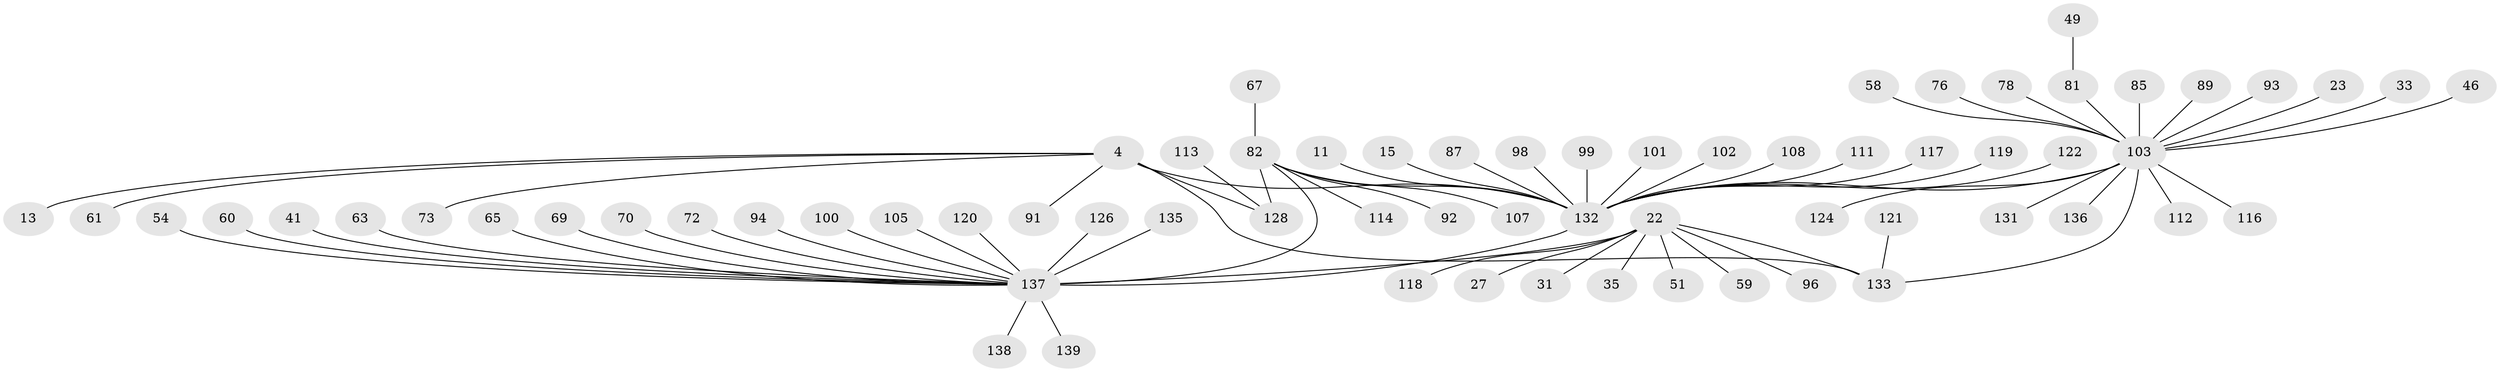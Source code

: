 // original degree distribution, {21: 0.007194244604316547, 13: 0.014388489208633094, 6: 0.04316546762589928, 9: 0.007194244604316547, 4: 0.03597122302158273, 2: 0.15827338129496402, 1: 0.5899280575539568, 3: 0.1079136690647482, 10: 0.007194244604316547, 8: 0.007194244604316547, 5: 0.014388489208633094, 7: 0.007194244604316547}
// Generated by graph-tools (version 1.1) at 2025/51/03/04/25 21:51:39]
// undirected, 69 vertices, 72 edges
graph export_dot {
graph [start="1"]
  node [color=gray90,style=filled];
  4;
  11;
  13 [super="+7"];
  15;
  22;
  23;
  27;
  31;
  33;
  35;
  41;
  46;
  49;
  51;
  54;
  58;
  59;
  60;
  61;
  63;
  65;
  67;
  69;
  70;
  72;
  73;
  76;
  78;
  81 [super="+26"];
  82 [super="+2+8+56+57+64"];
  85;
  87;
  89;
  91;
  92;
  93;
  94;
  96 [super="+40"];
  98;
  99;
  100;
  101;
  102;
  103 [super="+9+10+24+71"];
  105 [super="+74"];
  107;
  108 [super="+80"];
  111 [super="+106"];
  112;
  113;
  114;
  116;
  117;
  118;
  119;
  120;
  121 [super="+109"];
  122 [super="+50+115"];
  124;
  126 [super="+123"];
  128 [super="+48"];
  131;
  132 [super="+34+1+130"];
  133 [super="+14+62+75+77+83+84"];
  135 [super="+25+90"];
  136;
  137 [super="+43+125+88+134"];
  138;
  139;
  4 -- 61;
  4 -- 73;
  4 -- 91;
  4 -- 133;
  4 -- 132 [weight=2];
  4 -- 13;
  4 -- 128 [weight=2];
  11 -- 132;
  15 -- 132;
  22 -- 27;
  22 -- 31;
  22 -- 35;
  22 -- 51;
  22 -- 59;
  22 -- 118;
  22 -- 133 [weight=2];
  22 -- 137 [weight=4];
  22 -- 96;
  23 -- 103;
  33 -- 103;
  41 -- 137;
  46 -- 103;
  49 -- 81;
  54 -- 137;
  58 -- 103;
  60 -- 137;
  63 -- 137;
  65 -- 137;
  67 -- 82;
  69 -- 137;
  70 -- 137;
  72 -- 137;
  76 -- 103;
  78 -- 103;
  81 -- 103 [weight=2];
  82 -- 107;
  82 -- 114;
  82 -- 92;
  82 -- 137 [weight=2];
  82 -- 132 [weight=2];
  82 -- 128;
  85 -- 103;
  87 -- 132;
  89 -- 103;
  93 -- 103;
  94 -- 137;
  98 -- 132;
  99 -- 132;
  100 -- 137;
  101 -- 132;
  102 -- 132;
  103 -- 136;
  103 -- 133;
  103 -- 116;
  103 -- 131;
  103 -- 132 [weight=5];
  103 -- 112;
  103 -- 124;
  105 -- 137;
  108 -- 132;
  111 -- 132;
  113 -- 128;
  117 -- 132;
  119 -- 132;
  120 -- 137;
  121 -- 133;
  122 -- 132;
  126 -- 137 [weight=2];
  132 -- 137 [weight=3];
  135 -- 137;
  137 -- 138;
  137 -- 139;
}
